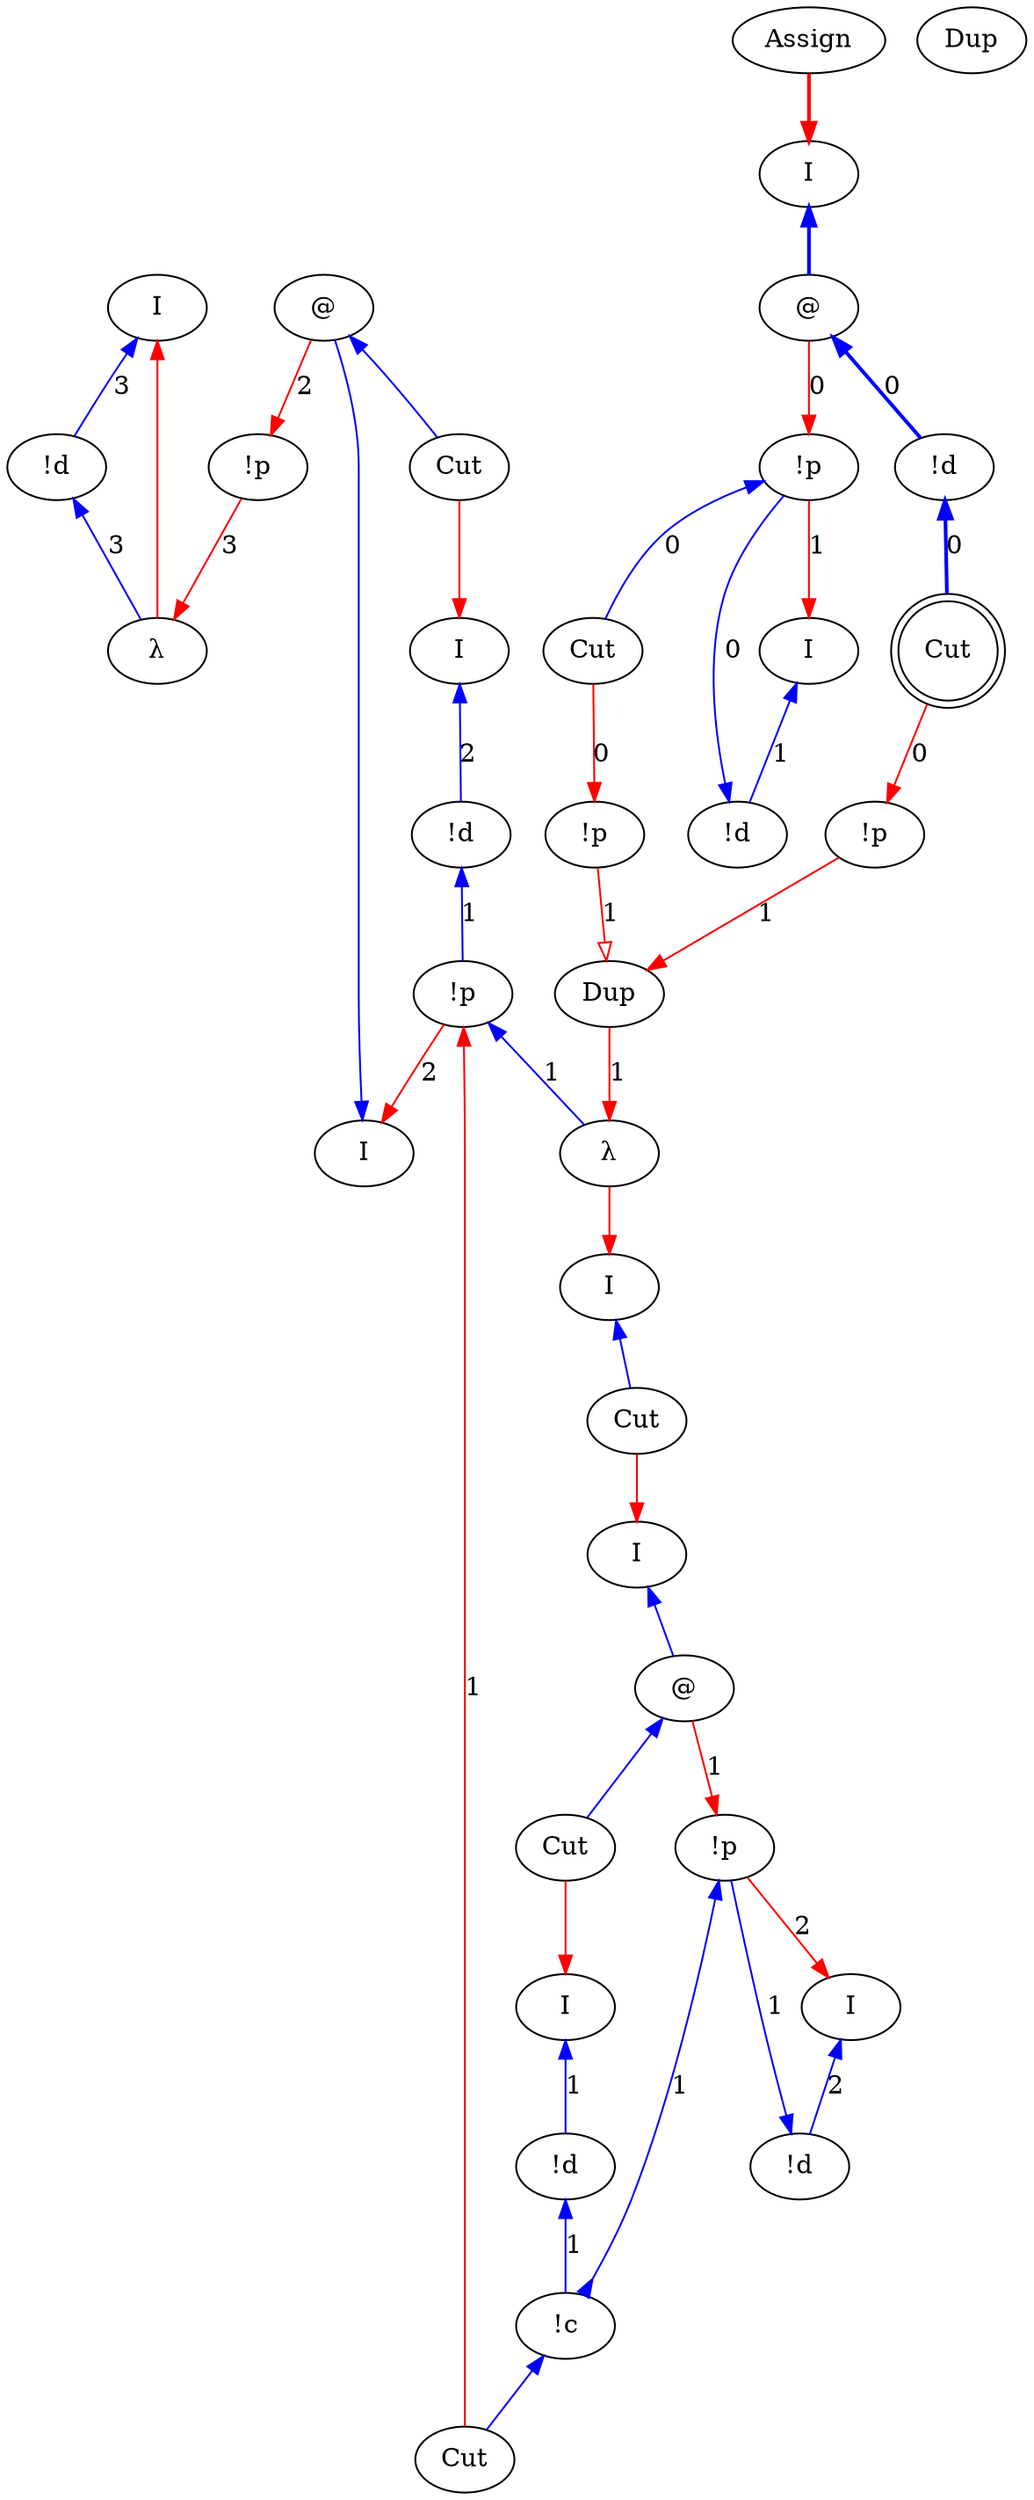 digraph {
rankdir="TB"
"I0" [label="I"]
"!d1" [label="!d"]
"λ2" [label="λ"]
"!p3" [label="!p"]
"I4" [label="I"]
"@5" [label="@"]
"I6" [label="I"]
"!d7" [label="!d"]
"Cut8" [label="Cut"]
"!p9" [label="!p"]
"I10" [label="I"]
"I11" [label="I"]
"!d12" [label="!d"]
"!p13" [label="!p"]
"I14" [label="I"]
"@15" [label="@"]
"I16" [label="I"]
"!d17" [label="!d"]
"Cut18" [label="Cut"]
"!c19" [label="!c"]
"λ20" [label="λ"]
"I21" [label="I"]
"!d22" [label="!d"]
"!p23" [label="!p"]
"I24" [label="I"]
"@25" [label="@"]
"!d26" [label="!d"]
"Assign27" [label="Assign"]
"Cut28" [label="Cut"]
"Cut29" [label="Cut"]
"Dup30" [label="Dup"]
"Dup31" [label="Dup"]
"!p32" [label="!p"]
"!p33" [label="!p"]
"Cut34" [label="Cut",shape=doublecircle]
"Cut35" [label="Cut"]
"!p9" -> "λ20"[color=blue,weight=1,tooltip="h34",label="1",arrowtail=normal,arrowhead=none,dir=both]
"!d7" -> "!p9"[color=blue,weight=1,tooltip="hf65",label="1",arrowtail=normal,arrowhead=none,dir=both]
"I6" -> "!d7"[color=blue,weight=1,tooltip="hret73",label="2",arrowtail=normal,arrowhead=none,dir=both]
"!d1" -> "λ2"[color=blue,weight=1,tooltip="i81",label="3",arrowtail=normal,arrowhead=none,dir=both]
"I0" -> "!d1"[color=blue,weight=1,tooltip="iret84",label="3",arrowtail=normal,arrowhead=none,dir=both]
"I24" -> "@25"[color=blue,weight=1,tooltip="lret19",arrowtail=normal,arrowhead=none,penwidth=2,dir=both]
"I14" -> "@15"[color=blue,weight=1,tooltip="lret53",arrowtail=normal,arrowhead=none,dir=both]
"I10" -> "Cut29"[color=blue,weight=1,tooltip="lret62",arrowtail=normal,arrowhead=none,dir=both]
"I4" -> "@5"[color=blue,weight=1,tooltip="lret75",arrowtail=normal,arrowhead=none,dir=both]
"@25" -> "!d26"[color=blue,weight=1,tooltip="lval14",label="0",arrowtail=normal,arrowhead=none,penwidth=2,dir=both]
"@15" -> "Cut18"[color=blue,weight=1,tooltip="lval48",arrowtail=normal,arrowhead=none,dir=both]
"@5" -> "Cut8"[color=blue,weight=1,tooltip="lval70",arrowtail=normal,arrowhead=none,dir=both]
"@25" -> "!p23"[color=red,weight=2,tooltip="newrret18",label="0",arrowhead=normal,arrowtail=none,dir=both]
"@15" -> "!p13"[color=red,weight=2,tooltip="newrret52",label="1",arrowhead=normal,arrowtail=none,dir=both]
"Cut28" -> "!p9"[color=red,weight=2,tooltip="newrret61",label="1",arrowhead=normal,arrowtail=none,dir=both]
"@5" -> "!p3"[color=red,weight=2,tooltip="newrret74",label="2",arrowhead=normal,arrowtail=none,dir=both]
"Cut34" -> "!p32"[color=red,weight=2,tooltip="newrret90",label="0",arrowhead=normal,arrowtail=none,dir=both]
"Cut35" -> "!p33"[color=red,weight=2,tooltip="newrret94",label="0",arrowhead=normal,arrowtail=none,dir=both]
"!p23" -> "I21"[color=red,weight=2,tooltip="newrretf23",label="1",arrowhead=normal,arrowtail=none,dir=both]
"Dup31" -> "λ20"[color=red,weight=2,tooltip="newrretf31",label="1",arrowhead=normal,arrowtail=none,dir=both]
"!p13" -> "I11"[color=red,weight=2,tooltip="newrretf57",label="2",arrowhead=normal,arrowtail=none,dir=both]
"!p9" -> "I4"[color=red,weight=2,tooltip="newrretf66",label="2",arrowhead=normal,arrowtail=none,dir=both]
"!p3" -> "λ2"[color=red,weight=2,tooltip="newrretf78",label="3",arrowhead=normal,arrowtail=none,dir=both]
"!p32" -> "Dup31"[color=red,weight=2,tooltip="newrretf88",label="1",arrowhead=normal,arrowtail=none,dir=both]
"!p33" -> "Dup31"[color=red,weight=2,tooltip="newrretf92",label="1",arrowhead=onormal,arrowtail=none,dir=both]
"λ20" -> "I10"[color=red,weight=2,tooltip="ret35",arrowhead=normal,arrowtail=none,dir=both]
"Cut29" -> "I14"[color=red,weight=2,tooltip="ret42",arrowhead=normal,arrowtail=none,dir=both]
"Assign27" -> "I24"[color=red,weight=2,tooltip="ret8",arrowhead=normal,arrowtail=none,penwidth=2,dir=both]
"λ2" -> "I0"[color=red,weight=2,tooltip="ret82",arrowhead=normal,arrowtail=none,dir=both]
"Cut18" -> "I16"[color=red,weight=2,tooltip="rval49",arrowhead=normal,arrowtail=none,dir=both]
"Cut8" -> "I6"[color=red,weight=2,tooltip="rval71",arrowhead=normal,arrowtail=none,dir=both]
"!d26" -> "Cut34"[color=blue,weight=1,tooltip="xA9",label="0",arrowtail=normal,arrowhead=none,penwidth=2,dir=both]
"!p23" -> "Cut35"[color=blue,weight=1,tooltip="xB10",label="0",arrowtail=normal,arrowhead=none,dir=both]
"!d22" -> "!p23"[color=blue,weight=1,tooltip="xBf22",label="0",arrowtail=normal,arrowhead=none,dir=both]
"I21" -> "!d22"[color=blue,weight=1,tooltip="xret26",label="1",arrowtail=normal,arrowhead=none,dir=both]
"!c19" -> "Cut28"[color=blue,weight=1,tooltip="y41",arrowtail=normal,arrowhead=none,dir=both]
"!d17" -> "!c19"[color=blue,weight=1,tooltip="yA43",label="1",arrowtail=normal,arrowhead=none,dir=both]
"!p13" -> "!c19"[color=blue,weight=1,tooltip="yB44",label="1",arrowtail=normal,arrowhead=inv,dir=both]
"!d12" -> "!p13"[color=blue,weight=1,tooltip="yBf56",label="1",arrowtail=normal,arrowhead=none,dir=both]
"I16" -> "!d17"[color=blue,weight=1,tooltip="yret51",label="1",arrowtail=normal,arrowhead=none,dir=both]
"I11" -> "!d12"[color=blue,weight=1,tooltip="yret60",label="2",arrowtail=normal,arrowhead=none,dir=both]
}
